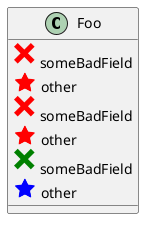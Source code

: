 {
  "sha1": "drq6rycgvhgalznla19uipwxqhlzbsu",
  "insertion": {
    "when": "2024-06-01T09:03:03.391Z",
    "url": "http://forum.plantuml.net/8798/change-color-of-sprite",
    "user": "plantuml@gmail.com"
  }
}
@startuml
!include <tupadr3/common>
!include <tupadr3/font-awesome/star>
class Foo {
 <&x{scale=2.25,color=#FF0000}> someBadField
 <$star{scale=0.50,color=#FF0000}> other
 <&x{scale=2.25,color=#FF0000}> someBadField
 <$star{scale=0.50,color=#FF0000}> other
 <&x*2.25,color=green> someBadField
 <$star*0.50,color=blue> other
}
@enduml
